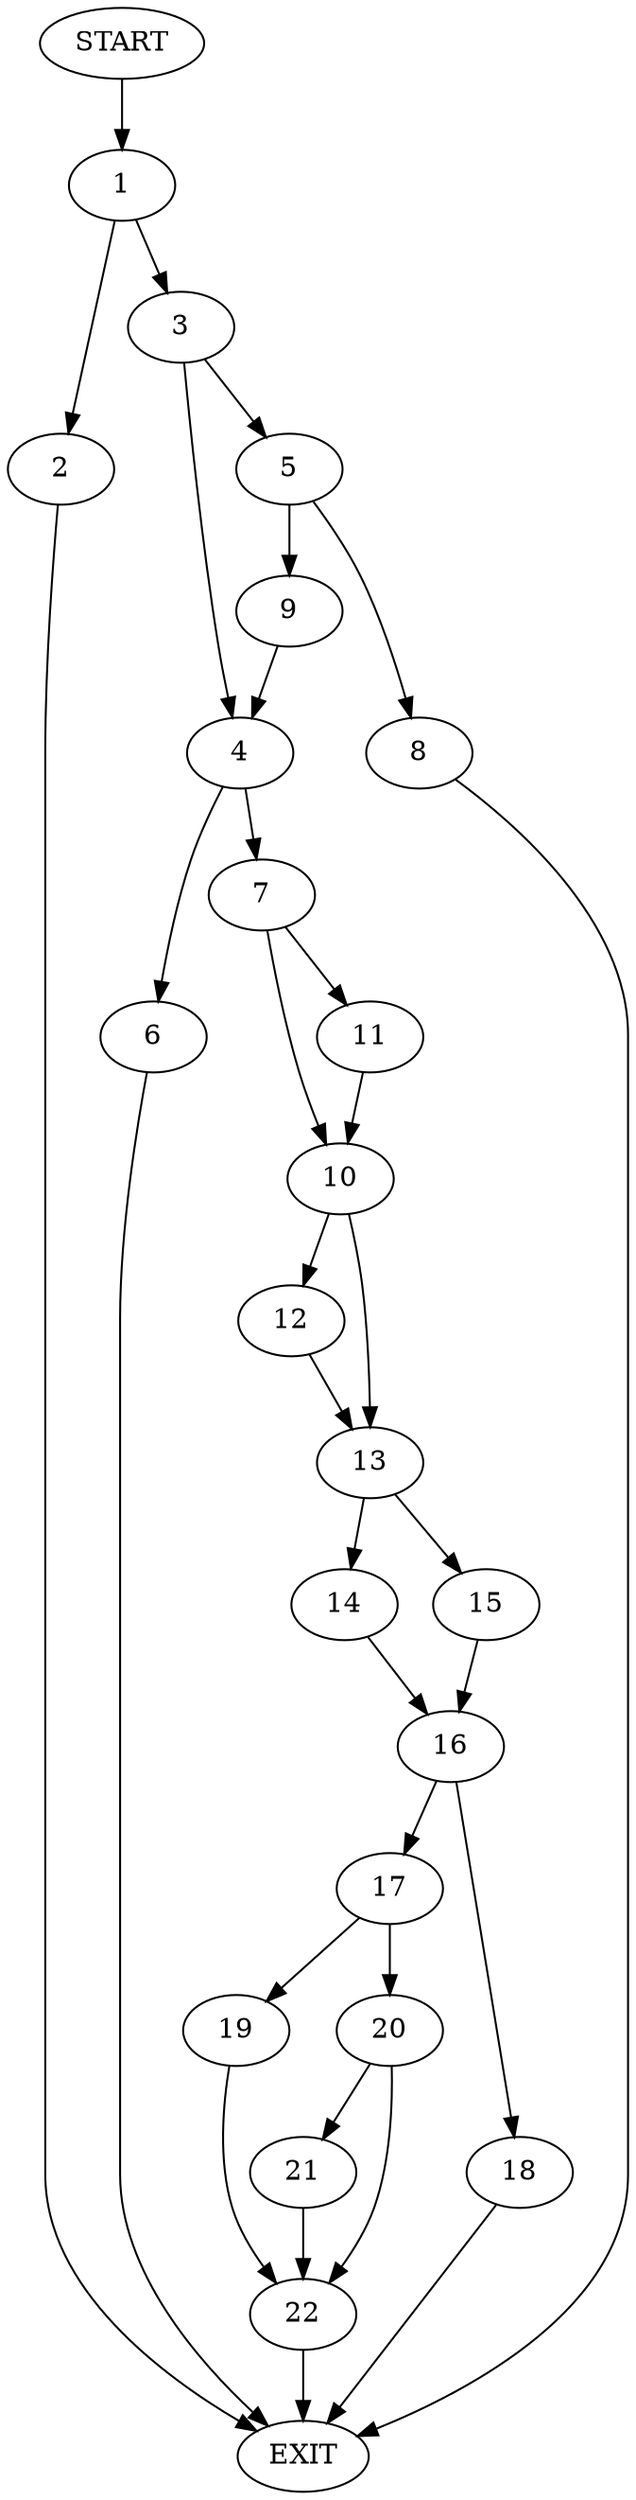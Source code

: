 digraph {
0 [label="START"]
23 [label="EXIT"]
0 -> 1
1 -> 2
1 -> 3
2 -> 23
3 -> 4
3 -> 5
4 -> 6
4 -> 7
5 -> 8
5 -> 9
8 -> 23
9 -> 4
7 -> 10
7 -> 11
6 -> 23
10 -> 12
10 -> 13
11 -> 10
12 -> 13
13 -> 14
13 -> 15
14 -> 16
15 -> 16
16 -> 17
16 -> 18
18 -> 23
17 -> 19
17 -> 20
20 -> 21
20 -> 22
19 -> 22
22 -> 23
21 -> 22
}
